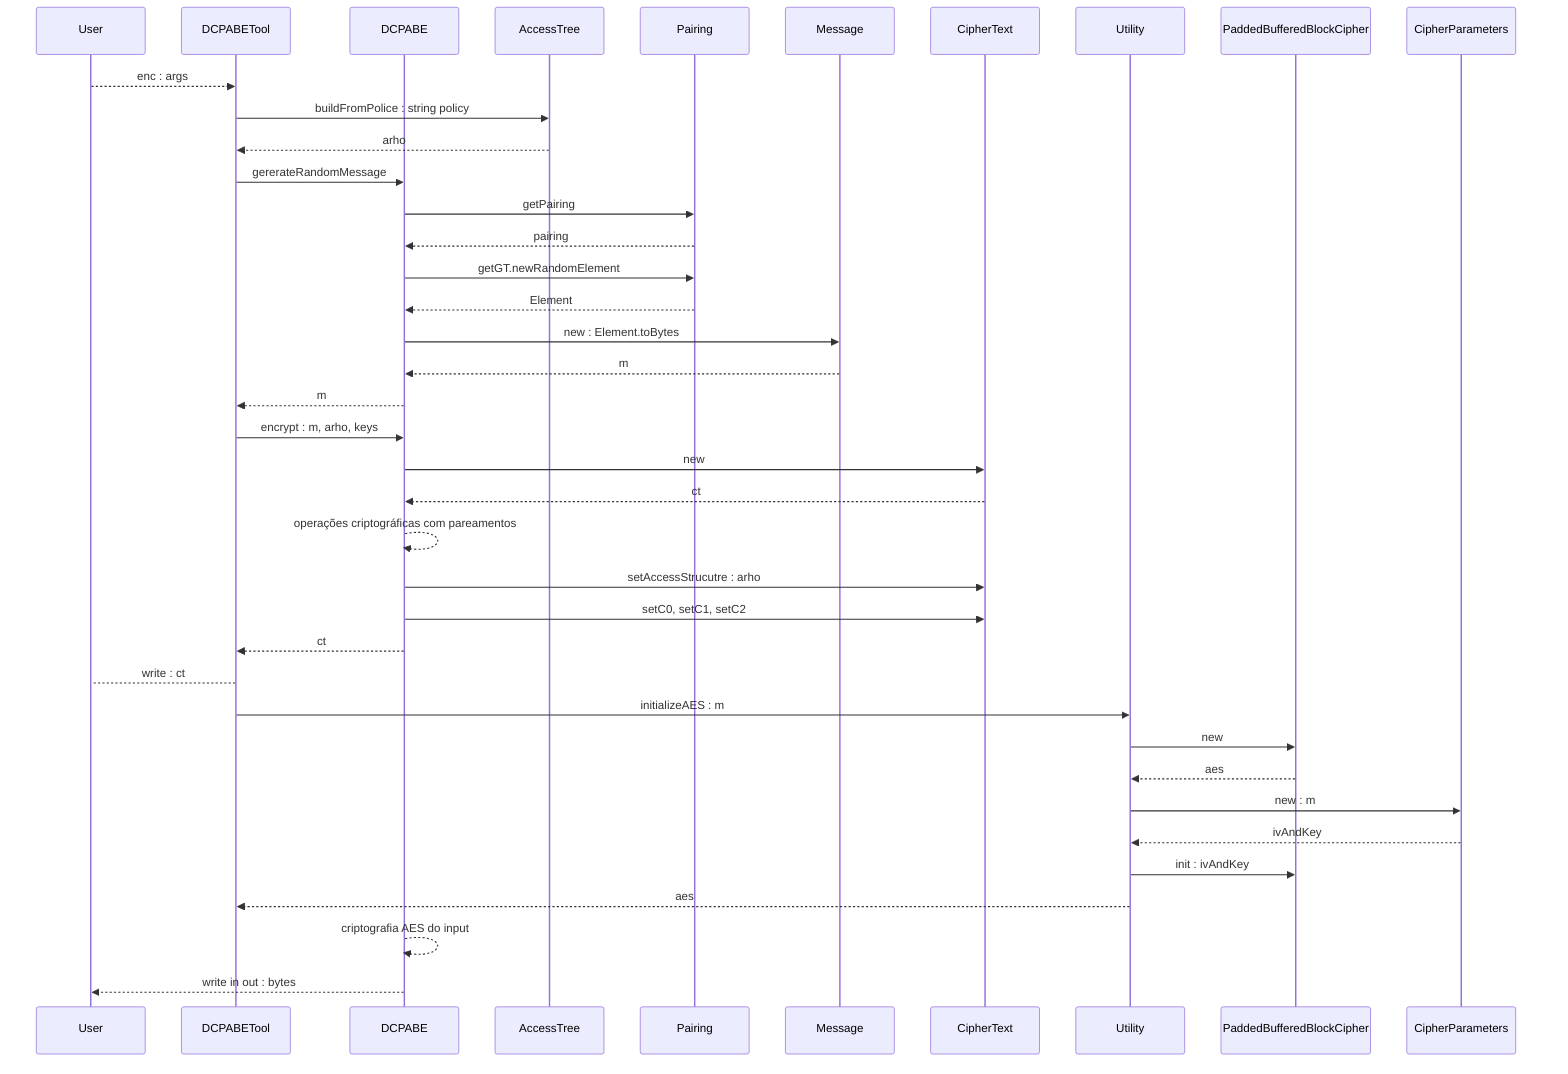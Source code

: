 sequenceDiagram
    participant User
    participant DT as DCPABETool
    participant D as DCPABE
    participant A as AccessTree
    participant P as Pairing
    participant M as Message
    participant C as CipherText
    participant U as Utility
    participant PBBC as PaddedBufferedBlockCipher
    participant CP as CipherParameters
    User -->> DT: enc : args
    DT->>A: buildFromPolice : string policy
    A-->>DT: arho
    DT ->> D: gererateRandomMessage
    D ->> P: getPairing
    P -->> D: pairing
    D ->> P : getGT.newRandomElement
    P -->> D: Element
    D ->> M: new : Element.toBytes
    M -->> D: m
    D -->> DT: m
    DT ->> D: encrypt : m, arho, keys
    D ->> C: new
    C -->> D: ct
    D -->>D: operações criptográficas com pareamentos
    D ->> C: setAccessStrucutre : arho
    D ->> C: setC0, setC1, setC2
    D -->> DT: ct
    DT --> User: write : ct
    DT ->> U: initializeAES : m
    U ->> PBBC: new
    PBBC -->> U:  aes
    U ->> CP:  new : m
    CP -->> U: ivAndKey
    U ->> PBBC: init : ivAndKey
    U -->> DT: aes
    D -->>D: criptografia AES do input
    D -->> User: write in out : bytes